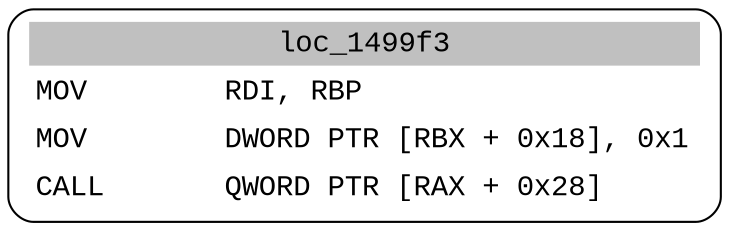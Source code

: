 digraph asm_graph {
1941 [
shape="Mrecord" fontname="Courier New"label =<<table border="0" cellborder="0" cellpadding="3"><tr><td align="center" colspan="2" bgcolor="grey">loc_1499f3</td></tr><tr><td align="left">MOV        RDI, RBP</td></tr><tr><td align="left">MOV        DWORD PTR [RBX + 0x18], 0x1</td></tr><tr><td align="left">CALL       QWORD PTR [RAX + 0x28]</td></tr></table>> ];
}